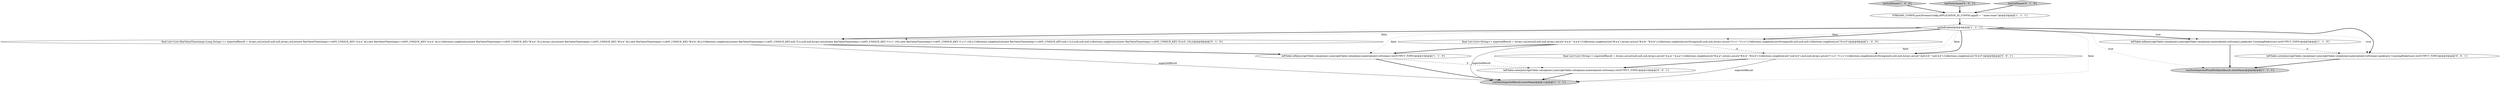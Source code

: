 digraph {
12 [style = filled, label = "leftTable.outerJoin(rightTable,valueJoiner).join(rightTable,valueJoiner,materialized).toStream().to(OUTPUT_TOPIC)@@@10@@@['0', '0', '1']", fillcolor = white, shape = ellipse image = "AAA0AAABBB3BBB"];
2 [style = filled, label = "testLeftInner['1', '0', '0']", fillcolor = lightgray, shape = diamond image = "AAA0AAABBB1BBB"];
5 [style = filled, label = "leftTable.leftJoin(rightTable,valueJoiner).join(rightTable,valueJoiner,materialized).toStream().to(OUTPUT_TOPIC)@@@10@@@['1', '1', '0']", fillcolor = white, shape = ellipse image = "AAA0AAABBB1BBB"];
9 [style = filled, label = "final List<List<KeyValueTimestamp<Long,String>>> expectedResult = Arrays.asList(null,null,null,Arrays.asList(new KeyValueTimestamp<>(ANY_UNIQUE_KEY,\"A-a-a\",4L),new KeyValueTimestamp<>(ANY_UNIQUE_KEY,\"A-a-a\",4L)),Collections.singletonList(new KeyValueTimestamp<>(ANY_UNIQUE_KEY,\"B-a-a\",5L)),Arrays.asList(new KeyValueTimestamp<>(ANY_UNIQUE_KEY,\"B-b-b\",6L),new KeyValueTimestamp<>(ANY_UNIQUE_KEY,\"B-b-b\",6L)),Collections.singletonList(new KeyValueTimestamp<>(ANY_UNIQUE_KEY,null,7L)),null,null,Arrays.asList(new KeyValueTimestamp<>(ANY_UNIQUE_KEY,\"C-c-c\",10L),new KeyValueTimestamp<>(ANY_UNIQUE_KEY,\"C-c-c\",10L)),Collections.singletonList(new KeyValueTimestamp<>(ANY_UNIQUE_KEY,null,11L)),null,null,null,Collections.singletonList(new KeyValueTimestamp<>(ANY_UNIQUE_KEY,\"D-d-d\",15L)))@@@9@@@['0', '1', '0']", fillcolor = white, shape = ellipse image = "AAA0AAABBB2BBB"];
6 [style = filled, label = "runTest(expectedFinalMultiJoinResult,storeName)@@@6@@@['1', '1', '1']", fillcolor = lightgray, shape = ellipse image = "AAA0AAABBB1BBB"];
1 [style = filled, label = "final List<List<String>> expectedResult = Arrays.asList(null,null,null,Arrays.asList(\"A-a-a\",\"A-a-a\"),Collections.singletonList(\"B-a-a\"),Arrays.asList(\"B-b-b\",\"B-b-b\"),Collections.singletonList((String)null),null,null,Arrays.asList(\"C-c-c\",\"C-c-c\"),Collections.singletonList((String)null),null,null,null,Collections.singletonList(\"D-d-d\"))@@@9@@@['1', '0', '0']", fillcolor = white, shape = ellipse image = "AAA0AAABBB1BBB"];
10 [style = filled, label = "leftTable.outerJoin(rightTable,valueJoiner).join(rightTable,valueJoiner,materialized).toStream().peek(new CountingPeek(true)).to(OUTPUT_TOPIC)@@@5@@@['0', '0', '1']", fillcolor = white, shape = ellipse image = "AAA0AAABBB3BBB"];
11 [style = filled, label = "testOuterInner['0', '0', '1']", fillcolor = lightgray, shape = diamond image = "AAA0AAABBB3BBB"];
13 [style = filled, label = "final List<List<String>> expectedResult = Arrays.asList(null,null,null,Arrays.asList(\"A-a-a\",\"A-a-a\"),Collections.singletonList(\"B-a-a\"),Arrays.asList(\"B-b-b\",\"B-b-b\"),Collections.singletonList(\"null-b-b\"),null,null,Arrays.asList(\"C-c-c\",\"C-c-c\"),Collections.singletonList((String)null),null,null,Arrays.asList(\"null-d-d\",\"null-d-d\"),Collections.singletonList(\"D-d-d\"))@@@9@@@['0', '0', '1']", fillcolor = white, shape = ellipse image = "AAA0AAABBB3BBB"];
0 [style = filled, label = "cacheEnabled@@@4@@@['1', '1', '1']", fillcolor = white, shape = diamond image = "AAA0AAABBB1BBB"];
7 [style = filled, label = "STREAMS_CONFIG.put(StreamsConfig.APPLICATION_ID_CONFIG,appID + \"-inner-inner\")@@@3@@@['1', '1', '1']", fillcolor = white, shape = ellipse image = "AAA0AAABBB1BBB"];
3 [style = filled, label = "leftTable.leftJoin(rightTable,valueJoiner).join(rightTable,valueJoiner,materialized).toStream().peek(new CountingPeek(true)).to(OUTPUT_TOPIC)@@@5@@@['1', '1', '0']", fillcolor = white, shape = ellipse image = "AAA0AAABBB1BBB"];
4 [style = filled, label = "runTest(expectedResult,storeName)@@@11@@@['1', '1', '1']", fillcolor = lightgray, shape = ellipse image = "AAA0AAABBB1BBB"];
8 [style = filled, label = "testLeftInner['0', '1', '0']", fillcolor = lightgray, shape = diamond image = "AAA0AAABBB2BBB"];
1->5 [style = bold, label=""];
0->3 [style = bold, label=""];
0->9 [style = bold, label=""];
5->12 [style = dashed, label="0"];
0->13 [style = bold, label=""];
0->10 [style = dotted, label="true"];
0->4 [style = dotted, label="false"];
3->6 [style = bold, label=""];
7->0 [style = bold, label=""];
0->1 [style = dotted, label="false"];
1->4 [style = solid, label="expectedResult"];
0->6 [style = dotted, label="true"];
10->6 [style = bold, label=""];
13->4 [style = solid, label="expectedResult"];
8->7 [style = bold, label=""];
9->4 [style = solid, label="expectedResult"];
1->13 [style = dashed, label="0"];
0->9 [style = dotted, label="false"];
0->10 [style = bold, label=""];
13->12 [style = bold, label=""];
12->4 [style = bold, label=""];
0->1 [style = bold, label=""];
5->4 [style = bold, label=""];
0->5 [style = dotted, label="false"];
9->5 [style = bold, label=""];
0->12 [style = dotted, label="false"];
3->10 [style = dashed, label="0"];
0->3 [style = dotted, label="true"];
2->7 [style = bold, label=""];
0->13 [style = dotted, label="false"];
11->7 [style = bold, label=""];
}
